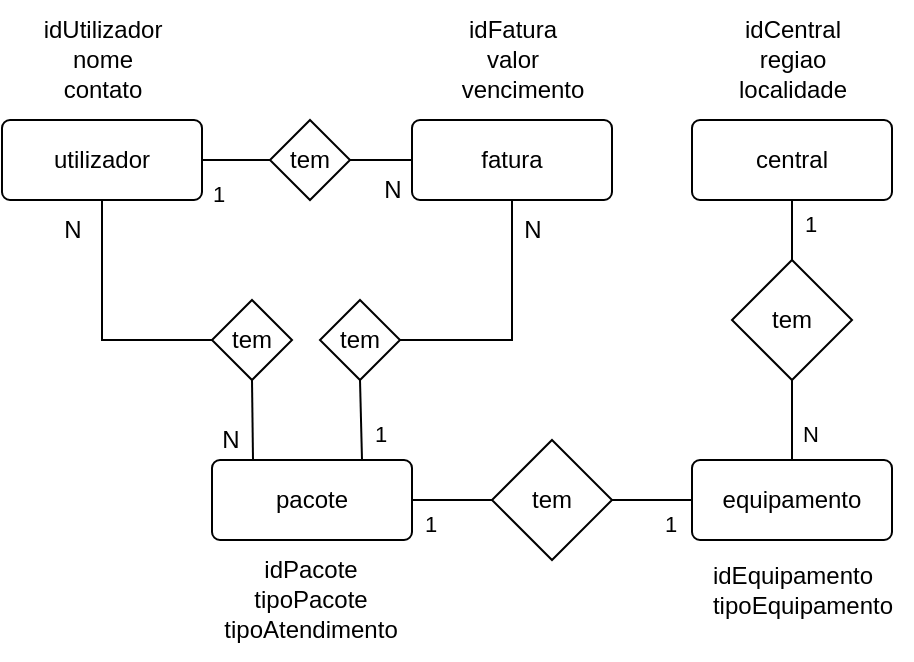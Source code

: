 <mxfile version="22.1.5" type="device">
  <diagram name="Página-1" id="k29LO2Y5olFIAJzZQsGU">
    <mxGraphModel dx="1235" dy="1783" grid="1" gridSize="10" guides="1" tooltips="1" connect="1" arrows="1" fold="1" page="1" pageScale="1" pageWidth="827" pageHeight="1169" math="0" shadow="0">
      <root>
        <mxCell id="0" />
        <mxCell id="1" parent="0" />
        <mxCell id="_OX-JBq8yyOv4rNZ1e_I-90" value="&lt;font style=&quot;vertical-align: inherit;&quot;&gt;&lt;font style=&quot;vertical-align: inherit;&quot;&gt;idPacote&lt;/font&gt;&lt;/font&gt;" style="text;html=1;align=center;verticalAlign=middle;resizable=0;points=[];autosize=1;strokeColor=none;fillColor=none;fontSize=12;" parent="1" vertex="1">
          <mxGeometry x="269" y="-770" width="70" height="30" as="geometry" />
        </mxCell>
        <mxCell id="m8FWC069CCOMlwwMVzGk-7" value="&lt;font style=&quot;vertical-align: inherit;&quot;&gt;&lt;font style=&quot;vertical-align: inherit;&quot;&gt;&lt;font style=&quot;vertical-align: inherit;&quot;&gt;&lt;font style=&quot;vertical-align: inherit;&quot;&gt;utilizador&lt;/font&gt;&lt;/font&gt;&lt;/font&gt;&lt;/font&gt;" style="rounded=1;arcSize=10;whiteSpace=wrap;html=1;align=center;" parent="1" vertex="1">
          <mxGeometry x="150" y="-980" width="100" height="40" as="geometry" />
        </mxCell>
        <mxCell id="m8FWC069CCOMlwwMVzGk-30" value="&lt;font style=&quot;vertical-align: inherit;&quot;&gt;&lt;font style=&quot;vertical-align: inherit;&quot;&gt;&lt;font style=&quot;vertical-align: inherit;&quot;&gt;&lt;font style=&quot;vertical-align: inherit;&quot;&gt;central&lt;/font&gt;&lt;/font&gt;&lt;/font&gt;&lt;/font&gt;" style="rounded=1;arcSize=10;whiteSpace=wrap;html=1;align=center;" parent="1" vertex="1">
          <mxGeometry x="495" y="-980" width="100" height="40" as="geometry" />
        </mxCell>
        <mxCell id="m8FWC069CCOMlwwMVzGk-33" value="&lt;font style=&quot;vertical-align: inherit;&quot;&gt;&lt;font style=&quot;vertical-align: inherit;&quot;&gt;&lt;font style=&quot;vertical-align: inherit;&quot;&gt;&lt;font style=&quot;vertical-align: inherit;&quot;&gt;&lt;font style=&quot;vertical-align: inherit;&quot;&gt;&lt;font style=&quot;vertical-align: inherit;&quot;&gt;fatura&lt;/font&gt;&lt;/font&gt;&lt;/font&gt;&lt;/font&gt;&lt;/font&gt;&lt;/font&gt;" style="rounded=1;arcSize=10;whiteSpace=wrap;html=1;align=center;" parent="1" vertex="1">
          <mxGeometry x="355" y="-980" width="100" height="40" as="geometry" />
        </mxCell>
        <mxCell id="m8FWC069CCOMlwwMVzGk-42" value="tem" style="rhombus;whiteSpace=wrap;html=1;" parent="1" vertex="1">
          <mxGeometry x="515" y="-910" width="60" height="60" as="geometry" />
        </mxCell>
        <mxCell id="A9Ve7NAt99WnuOBKvE6o-100" value="" style="endArrow=none;html=1;rounded=0;entryX=0.5;entryY=0;entryDx=0;entryDy=0;exitX=0.5;exitY=1;exitDx=0;exitDy=0;" parent="1" source="m8FWC069CCOMlwwMVzGk-42" target="E28UukfkjvpVmiZsy1a2-2" edge="1">
          <mxGeometry width="50" height="50" relative="1" as="geometry">
            <mxPoint x="545" y="-850" as="sourcePoint" />
            <mxPoint x="315" y="-669" as="targetPoint" />
          </mxGeometry>
        </mxCell>
        <mxCell id="A9Ve7NAt99WnuOBKvE6o-101" value="" style="endArrow=none;html=1;rounded=0;exitX=0.5;exitY=1;exitDx=0;exitDy=0;entryX=0.5;entryY=0;entryDx=0;entryDy=0;" parent="1" source="m8FWC069CCOMlwwMVzGk-30" target="m8FWC069CCOMlwwMVzGk-42" edge="1">
          <mxGeometry width="50" height="50" relative="1" as="geometry">
            <mxPoint x="555" y="-610" as="sourcePoint" />
            <mxPoint x="545" y="-930" as="targetPoint" />
          </mxGeometry>
        </mxCell>
        <mxCell id="A9Ve7NAt99WnuOBKvE6o-160" value="N" style="text;html=1;align=center;verticalAlign=middle;resizable=0;points=[];autosize=1;strokeColor=none;fillColor=none;" parent="1" vertex="1">
          <mxGeometry x="330" y="-960" width="30" height="30" as="geometry" />
        </mxCell>
        <mxCell id="LG2tEvLyeP2BqsjF69uh-20" value="1" style="edgeLabel;html=1;align=center;verticalAlign=middle;resizable=0;points=[];" parent="1" vertex="1" connectable="0">
          <mxGeometry x="279.0" y="-939.998" as="geometry">
            <mxPoint x="-21" y="-3" as="offset" />
          </mxGeometry>
        </mxCell>
        <mxCell id="E28UukfkjvpVmiZsy1a2-1" value="&lt;font style=&quot;vertical-align: inherit;&quot;&gt;&lt;font style=&quot;vertical-align: inherit;&quot;&gt;pacote&lt;/font&gt;&lt;/font&gt;" style="rounded=1;arcSize=10;whiteSpace=wrap;html=1;align=center;" parent="1" vertex="1">
          <mxGeometry x="255" y="-810" width="100" height="40" as="geometry" />
        </mxCell>
        <mxCell id="E28UukfkjvpVmiZsy1a2-2" value="&lt;font style=&quot;vertical-align: inherit;&quot;&gt;&lt;font style=&quot;vertical-align: inherit;&quot;&gt;&lt;font style=&quot;vertical-align: inherit;&quot;&gt;&lt;font style=&quot;vertical-align: inherit;&quot;&gt;equipamento&lt;/font&gt;&lt;/font&gt;&lt;/font&gt;&lt;/font&gt;" style="rounded=1;arcSize=10;whiteSpace=wrap;html=1;align=center;" parent="1" vertex="1">
          <mxGeometry x="495" y="-810" width="100" height="40" as="geometry" />
        </mxCell>
        <mxCell id="wzNUpkMDeoSHkMWeM1DU-9" value="&lt;font style=&quot;vertical-align: inherit;&quot;&gt;&lt;font style=&quot;vertical-align: inherit;&quot;&gt;tem&lt;/font&gt;&lt;/font&gt;" style="rhombus;whiteSpace=wrap;html=1;" parent="1" vertex="1">
          <mxGeometry x="395" y="-820" width="60" height="60" as="geometry" />
        </mxCell>
        <mxCell id="wzNUpkMDeoSHkMWeM1DU-10" value="" style="endArrow=none;html=1;rounded=0;exitX=0;exitY=0.5;exitDx=0;exitDy=0;entryX=1;entryY=0.5;entryDx=0;entryDy=0;" parent="1" source="wzNUpkMDeoSHkMWeM1DU-9" edge="1">
          <mxGeometry width="50" height="50" relative="1" as="geometry">
            <mxPoint x="254" y="-644" as="sourcePoint" />
            <mxPoint x="355" y="-790" as="targetPoint" />
          </mxGeometry>
        </mxCell>
        <mxCell id="wzNUpkMDeoSHkMWeM1DU-11" value="" style="endArrow=none;html=1;rounded=0;entryX=0;entryY=0.5;entryDx=0;entryDy=0;" parent="1" source="wzNUpkMDeoSHkMWeM1DU-9" edge="1">
          <mxGeometry width="50" height="50" relative="1" as="geometry">
            <mxPoint x="345" y="-800" as="sourcePoint" />
            <mxPoint x="495" y="-790" as="targetPoint" />
          </mxGeometry>
        </mxCell>
        <mxCell id="wzNUpkMDeoSHkMWeM1DU-12" value="tem" style="rhombus;whiteSpace=wrap;html=1;" parent="1" vertex="1">
          <mxGeometry x="309" y="-890" width="40" height="40" as="geometry" />
        </mxCell>
        <mxCell id="wzNUpkMDeoSHkMWeM1DU-14" value="" style="endArrow=none;html=1;rounded=0;entryX=1;entryY=0.5;entryDx=0;entryDy=0;exitX=0.5;exitY=1;exitDx=0;exitDy=0;" parent="1" source="m8FWC069CCOMlwwMVzGk-33" target="wzNUpkMDeoSHkMWeM1DU-12" edge="1">
          <mxGeometry width="50" height="50" relative="1" as="geometry">
            <mxPoint x="385" y="-530" as="sourcePoint" />
            <mxPoint x="230" y="-770" as="targetPoint" />
            <Array as="points">
              <mxPoint x="405" y="-870" />
            </Array>
          </mxGeometry>
        </mxCell>
        <mxCell id="wzNUpkMDeoSHkMWeM1DU-15" value="&lt;font style=&quot;vertical-align: inherit;&quot;&gt;&lt;font style=&quot;vertical-align: inherit;&quot;&gt;&lt;font style=&quot;vertical-align: inherit;&quot;&gt;&lt;font style=&quot;vertical-align: inherit;&quot;&gt;tipoAtendimento&lt;/font&gt;&lt;/font&gt;&lt;/font&gt;&lt;/font&gt;" style="text;html=1;align=center;verticalAlign=middle;resizable=0;points=[];autosize=1;strokeColor=none;fillColor=none;fontSize=12;" parent="1" vertex="1">
          <mxGeometry x="249" y="-740" width="110" height="30" as="geometry" />
        </mxCell>
        <mxCell id="wzNUpkMDeoSHkMWeM1DU-17" value="&lt;font style=&quot;vertical-align: inherit;&quot;&gt;&lt;font style=&quot;vertical-align: inherit;&quot;&gt;&lt;font style=&quot;vertical-align: inherit;&quot;&gt;&lt;font style=&quot;vertical-align: inherit;&quot;&gt;idFatura&lt;/font&gt;&lt;/font&gt;&lt;/font&gt;&lt;/font&gt;" style="text;html=1;align=center;verticalAlign=middle;resizable=0;points=[];autosize=1;strokeColor=none;fillColor=none;fontSize=12;" parent="1" vertex="1">
          <mxGeometry x="370" y="-1040" width="70" height="30" as="geometry" />
        </mxCell>
        <mxCell id="wzNUpkMDeoSHkMWeM1DU-20" value="&lt;font style=&quot;vertical-align: inherit;&quot;&gt;&lt;font style=&quot;vertical-align: inherit;&quot;&gt;&lt;font style=&quot;vertical-align: inherit;&quot;&gt;&lt;font style=&quot;vertical-align: inherit;&quot;&gt;idUtilizador&lt;/font&gt;&lt;/font&gt;&lt;/font&gt;&lt;/font&gt;" style="text;html=1;align=center;verticalAlign=middle;resizable=0;points=[];autosize=1;strokeColor=none;fillColor=none;fontSize=12;" parent="1" vertex="1">
          <mxGeometry x="160" y="-1040" width="80" height="30" as="geometry" />
        </mxCell>
        <mxCell id="wzNUpkMDeoSHkMWeM1DU-21" value="&lt;font style=&quot;vertical-align: inherit;&quot;&gt;&lt;font style=&quot;vertical-align: inherit;&quot;&gt;&lt;font style=&quot;vertical-align: inherit;&quot;&gt;&lt;font style=&quot;vertical-align: inherit;&quot;&gt;&lt;font style=&quot;vertical-align: inherit;&quot;&gt;&lt;font style=&quot;vertical-align: inherit;&quot;&gt;contato&lt;/font&gt;&lt;/font&gt;&lt;/font&gt;&lt;/font&gt;&lt;/font&gt;&lt;/font&gt;" style="text;html=1;align=center;verticalAlign=middle;resizable=0;points=[];autosize=1;strokeColor=none;fillColor=none;fontSize=12;" parent="1" vertex="1">
          <mxGeometry x="170" y="-1010" width="60" height="30" as="geometry" />
        </mxCell>
        <mxCell id="wzNUpkMDeoSHkMWeM1DU-22" value="&lt;font style=&quot;vertical-align: inherit;&quot;&gt;&lt;font style=&quot;vertical-align: inherit;&quot;&gt;&lt;font style=&quot;vertical-align: inherit;&quot;&gt;&lt;font style=&quot;vertical-align: inherit;&quot;&gt;&lt;font style=&quot;vertical-align: inherit;&quot;&gt;&lt;font style=&quot;vertical-align: inherit;&quot;&gt;&lt;font style=&quot;vertical-align: inherit;&quot;&gt;&lt;font style=&quot;vertical-align: inherit;&quot;&gt;nome&lt;/font&gt;&lt;/font&gt;&lt;/font&gt;&lt;/font&gt;&lt;/font&gt;&lt;/font&gt;&lt;/font&gt;&lt;/font&gt;" style="text;html=1;align=center;verticalAlign=middle;resizable=0;points=[];autosize=1;strokeColor=none;fillColor=none;fontSize=12;" parent="1" vertex="1">
          <mxGeometry x="175" y="-1025" width="50" height="30" as="geometry" />
        </mxCell>
        <mxCell id="wzNUpkMDeoSHkMWeM1DU-25" value="&lt;font style=&quot;vertical-align: inherit;&quot;&gt;&lt;font style=&quot;vertical-align: inherit;&quot;&gt;&lt;font style=&quot;vertical-align: inherit;&quot;&gt;&lt;font style=&quot;vertical-align: inherit;&quot;&gt;&lt;font style=&quot;vertical-align: inherit;&quot;&gt;&lt;font style=&quot;vertical-align: inherit;&quot;&gt;idEquipamento&lt;/font&gt;&lt;/font&gt;&lt;/font&gt;&lt;/font&gt;&lt;/font&gt;&lt;/font&gt;" style="text;html=1;align=center;verticalAlign=middle;resizable=0;points=[];autosize=1;strokeColor=none;fillColor=none;fontSize=12;" parent="1" vertex="1">
          <mxGeometry x="495" y="-767.5" width="100" height="30" as="geometry" />
        </mxCell>
        <mxCell id="wzNUpkMDeoSHkMWeM1DU-26" value="&lt;font style=&quot;vertical-align: inherit;&quot;&gt;&lt;font style=&quot;vertical-align: inherit;&quot;&gt;&lt;font style=&quot;vertical-align: inherit;&quot;&gt;&lt;font style=&quot;vertical-align: inherit;&quot;&gt;&lt;font style=&quot;vertical-align: inherit;&quot;&gt;&lt;font style=&quot;vertical-align: inherit;&quot;&gt;&lt;font style=&quot;vertical-align: inherit;&quot;&gt;&lt;font style=&quot;vertical-align: inherit;&quot;&gt;&lt;font style=&quot;vertical-align: inherit;&quot;&gt;&lt;font style=&quot;vertical-align: inherit;&quot;&gt;tipoEquipamento&lt;/font&gt;&lt;/font&gt;&lt;/font&gt;&lt;/font&gt;&lt;/font&gt;&lt;/font&gt;&lt;/font&gt;&lt;/font&gt;&lt;/font&gt;&lt;/font&gt;" style="text;html=1;align=center;verticalAlign=middle;resizable=0;points=[];autosize=1;strokeColor=none;fillColor=none;fontSize=12;" parent="1" vertex="1">
          <mxGeometry x="495" y="-752.5" width="110" height="30" as="geometry" />
        </mxCell>
        <mxCell id="wzNUpkMDeoSHkMWeM1DU-27" value="&lt;font style=&quot;vertical-align: inherit;&quot;&gt;&lt;font style=&quot;vertical-align: inherit;&quot;&gt;&lt;font style=&quot;vertical-align: inherit;&quot;&gt;&lt;font style=&quot;vertical-align: inherit;&quot;&gt;idCentral&lt;/font&gt;&lt;/font&gt;&lt;/font&gt;&lt;/font&gt;" style="text;html=1;align=center;verticalAlign=middle;resizable=0;points=[];autosize=1;strokeColor=none;fillColor=none;fontSize=12;" parent="1" vertex="1">
          <mxGeometry x="510" y="-1040" width="70" height="30" as="geometry" />
        </mxCell>
        <mxCell id="wzNUpkMDeoSHkMWeM1DU-29" value="&lt;font style=&quot;vertical-align: inherit;&quot;&gt;&lt;font style=&quot;vertical-align: inherit;&quot;&gt;&lt;font style=&quot;vertical-align: inherit;&quot;&gt;&lt;font style=&quot;vertical-align: inherit;&quot;&gt;&lt;font style=&quot;vertical-align: inherit;&quot;&gt;&lt;font style=&quot;vertical-align: inherit;&quot;&gt;&lt;font style=&quot;vertical-align: inherit;&quot;&gt;&lt;font style=&quot;vertical-align: inherit;&quot;&gt;regiao&lt;/font&gt;&lt;/font&gt;&lt;/font&gt;&lt;/font&gt;&lt;/font&gt;&lt;/font&gt;&lt;/font&gt;&lt;/font&gt;" style="text;html=1;align=center;verticalAlign=middle;resizable=0;points=[];autosize=1;strokeColor=none;fillColor=none;fontSize=12;" parent="1" vertex="1">
          <mxGeometry x="515" y="-1025" width="60" height="30" as="geometry" />
        </mxCell>
        <mxCell id="wzNUpkMDeoSHkMWeM1DU-30" value="&lt;font style=&quot;vertical-align: inherit;&quot;&gt;&lt;font style=&quot;vertical-align: inherit;&quot;&gt;&lt;font style=&quot;vertical-align: inherit;&quot;&gt;&lt;font style=&quot;vertical-align: inherit;&quot;&gt;&lt;font style=&quot;vertical-align: inherit;&quot;&gt;&lt;font style=&quot;vertical-align: inherit;&quot;&gt;&lt;font style=&quot;vertical-align: inherit;&quot;&gt;&lt;font style=&quot;vertical-align: inherit;&quot;&gt;&lt;font style=&quot;vertical-align: inherit;&quot;&gt;&lt;font style=&quot;vertical-align: inherit;&quot;&gt;tipoPacote&lt;/font&gt;&lt;/font&gt;&lt;/font&gt;&lt;/font&gt;&lt;/font&gt;&lt;/font&gt;&lt;/font&gt;&lt;/font&gt;&lt;/font&gt;&lt;/font&gt;" style="text;html=1;align=center;verticalAlign=middle;resizable=0;points=[];autosize=1;strokeColor=none;fillColor=none;fontSize=12;" parent="1" vertex="1">
          <mxGeometry x="264" y="-755" width="80" height="30" as="geometry" />
        </mxCell>
        <mxCell id="wzNUpkMDeoSHkMWeM1DU-32" value="N" style="text;html=1;align=center;verticalAlign=middle;resizable=0;points=[];autosize=1;strokeColor=none;fillColor=none;" parent="1" vertex="1">
          <mxGeometry x="249" y="-835" width="30" height="30" as="geometry" />
        </mxCell>
        <mxCell id="wzNUpkMDeoSHkMWeM1DU-33" value="N" style="text;html=1;align=center;verticalAlign=middle;resizable=0;points=[];autosize=1;strokeColor=none;fillColor=none;" parent="1" vertex="1">
          <mxGeometry x="170" y="-940" width="30" height="30" as="geometry" />
        </mxCell>
        <mxCell id="wzNUpkMDeoSHkMWeM1DU-37" value="1" style="edgeLabel;html=1;align=center;verticalAlign=middle;resizable=0;points=[];" parent="1" vertex="1" connectable="0">
          <mxGeometry x="505.0" y="-774.998" as="geometry">
            <mxPoint x="-21" y="-3" as="offset" />
          </mxGeometry>
        </mxCell>
        <mxCell id="wzNUpkMDeoSHkMWeM1DU-39" value="&lt;font style=&quot;vertical-align: inherit;&quot;&gt;&lt;font style=&quot;vertical-align: inherit;&quot;&gt;&lt;font style=&quot;vertical-align: inherit;&quot;&gt;&lt;font style=&quot;vertical-align: inherit;&quot;&gt;&lt;font style=&quot;vertical-align: inherit;&quot;&gt;&lt;font style=&quot;vertical-align: inherit;&quot;&gt;&lt;font style=&quot;vertical-align: inherit;&quot;&gt;&lt;font style=&quot;vertical-align: inherit;&quot;&gt;localidade&lt;/font&gt;&lt;/font&gt;&lt;/font&gt;&lt;/font&gt;&lt;/font&gt;&lt;/font&gt;&lt;/font&gt;&lt;/font&gt;" style="text;html=1;align=center;verticalAlign=middle;resizable=0;points=[];autosize=1;strokeColor=none;fillColor=none;fontSize=12;" parent="1" vertex="1">
          <mxGeometry x="505" y="-1010" width="80" height="30" as="geometry" />
        </mxCell>
        <mxCell id="wzNUpkMDeoSHkMWeM1DU-45" value="N" style="edgeLabel;html=1;align=center;verticalAlign=middle;resizable=0;points=[];" parent="1" vertex="1" connectable="0">
          <mxGeometry x="575.0" y="-819.998" as="geometry">
            <mxPoint x="-21" y="-3" as="offset" />
          </mxGeometry>
        </mxCell>
        <mxCell id="MzITpE7bBOY1xuLxwlCT-2" value="1" style="edgeLabel;html=1;align=center;verticalAlign=middle;resizable=0;points=[];" parent="1" vertex="1" connectable="0">
          <mxGeometry x="385.0" y="-774.998" as="geometry">
            <mxPoint x="-21" y="-3" as="offset" />
          </mxGeometry>
        </mxCell>
        <mxCell id="MzITpE7bBOY1xuLxwlCT-3" value="1" style="edgeLabel;html=1;align=center;verticalAlign=middle;resizable=0;points=[];" parent="1" vertex="1" connectable="0">
          <mxGeometry x="575.0" y="-924.998" as="geometry">
            <mxPoint x="-21" y="-3" as="offset" />
          </mxGeometry>
        </mxCell>
        <mxCell id="MzITpE7bBOY1xuLxwlCT-5" value="" style="endArrow=none;html=1;rounded=0;entryX=0;entryY=0.5;entryDx=0;entryDy=0;exitX=0.5;exitY=1;exitDx=0;exitDy=0;" parent="1" source="m8FWC069CCOMlwwMVzGk-7" target="MzITpE7bBOY1xuLxwlCT-6" edge="1">
          <mxGeometry width="50" height="50" relative="1" as="geometry">
            <mxPoint x="249" y="-960" as="sourcePoint" />
            <mxPoint x="249" y="-880" as="targetPoint" />
            <Array as="points">
              <mxPoint x="200" y="-870" />
            </Array>
          </mxGeometry>
        </mxCell>
        <mxCell id="MzITpE7bBOY1xuLxwlCT-6" value="tem" style="rhombus;whiteSpace=wrap;html=1;" parent="1" vertex="1">
          <mxGeometry x="255" y="-890" width="40" height="40" as="geometry" />
        </mxCell>
        <mxCell id="MzITpE7bBOY1xuLxwlCT-7" value="" style="endArrow=none;html=1;rounded=0;exitX=0.5;exitY=1;exitDx=0;exitDy=0;entryX=0.75;entryY=0;entryDx=0;entryDy=0;" parent="1" source="MzITpE7bBOY1xuLxwlCT-6" edge="1">
          <mxGeometry width="50" height="50" relative="1" as="geometry">
            <mxPoint x="274.5" y="-850" as="sourcePoint" />
            <mxPoint x="275.5" y="-810" as="targetPoint" />
          </mxGeometry>
        </mxCell>
        <mxCell id="MzITpE7bBOY1xuLxwlCT-8" value="" style="endArrow=none;html=1;rounded=0;exitX=0.5;exitY=1;exitDx=0;exitDy=0;entryX=0.75;entryY=0;entryDx=0;entryDy=0;" parent="1" source="wzNUpkMDeoSHkMWeM1DU-12" target="E28UukfkjvpVmiZsy1a2-1" edge="1">
          <mxGeometry width="50" height="50" relative="1" as="geometry">
            <mxPoint x="355" y="-860" as="sourcePoint" />
            <mxPoint x="355.5" y="-820" as="targetPoint" />
          </mxGeometry>
        </mxCell>
        <mxCell id="MzITpE7bBOY1xuLxwlCT-9" value="tem" style="rhombus;whiteSpace=wrap;html=1;" parent="1" vertex="1">
          <mxGeometry x="284" y="-980" width="40" height="40" as="geometry" />
        </mxCell>
        <mxCell id="MzITpE7bBOY1xuLxwlCT-10" value="" style="endArrow=none;html=1;rounded=0;exitX=0;exitY=0.5;exitDx=0;exitDy=0;entryX=1;entryY=0.5;entryDx=0;entryDy=0;" parent="1" source="MzITpE7bBOY1xuLxwlCT-9" target="m8FWC069CCOMlwwMVzGk-7" edge="1">
          <mxGeometry width="50" height="50" relative="1" as="geometry">
            <mxPoint x="274.73" y="-960" as="sourcePoint" />
            <mxPoint x="275.23" y="-920" as="targetPoint" />
          </mxGeometry>
        </mxCell>
        <mxCell id="MzITpE7bBOY1xuLxwlCT-11" value="" style="endArrow=none;html=1;rounded=0;exitX=1;exitY=0.5;exitDx=0;exitDy=0;entryX=0;entryY=0.5;entryDx=0;entryDy=0;" parent="1" source="MzITpE7bBOY1xuLxwlCT-9" target="m8FWC069CCOMlwwMVzGk-33" edge="1">
          <mxGeometry width="50" height="50" relative="1" as="geometry">
            <mxPoint x="335" y="-960" as="sourcePoint" />
            <mxPoint x="335.5" y="-920" as="targetPoint" />
          </mxGeometry>
        </mxCell>
        <mxCell id="MzITpE7bBOY1xuLxwlCT-12" value="N" style="text;html=1;align=center;verticalAlign=middle;resizable=0;points=[];autosize=1;strokeColor=none;fillColor=none;" parent="1" vertex="1">
          <mxGeometry x="400" y="-940" width="30" height="30" as="geometry" />
        </mxCell>
        <mxCell id="MzITpE7bBOY1xuLxwlCT-13" value="1" style="edgeLabel;html=1;align=center;verticalAlign=middle;resizable=0;points=[];" parent="1" vertex="1" connectable="0">
          <mxGeometry x="360.0" y="-819.998" as="geometry">
            <mxPoint x="-21" y="-3" as="offset" />
          </mxGeometry>
        </mxCell>
        <mxCell id="MzITpE7bBOY1xuLxwlCT-14" value="&lt;font style=&quot;vertical-align: inherit;&quot;&gt;&lt;font style=&quot;vertical-align: inherit;&quot;&gt;&lt;font style=&quot;vertical-align: inherit;&quot;&gt;&lt;font style=&quot;vertical-align: inherit;&quot;&gt;vencimento&lt;/font&gt;&lt;/font&gt;&lt;/font&gt;&lt;/font&gt;" style="text;html=1;align=center;verticalAlign=middle;resizable=0;points=[];autosize=1;strokeColor=none;fillColor=none;fontSize=12;" parent="1" vertex="1">
          <mxGeometry x="370" y="-1010" width="80" height="30" as="geometry" />
        </mxCell>
        <mxCell id="MzITpE7bBOY1xuLxwlCT-15" value="&lt;font style=&quot;vertical-align: inherit;&quot;&gt;&lt;font style=&quot;vertical-align: inherit;&quot;&gt;valor&lt;/font&gt;&lt;/font&gt;" style="text;html=1;align=center;verticalAlign=middle;resizable=0;points=[];autosize=1;strokeColor=none;fillColor=none;fontSize=12;" parent="1" vertex="1">
          <mxGeometry x="380" y="-1025" width="50" height="30" as="geometry" />
        </mxCell>
      </root>
    </mxGraphModel>
  </diagram>
</mxfile>
